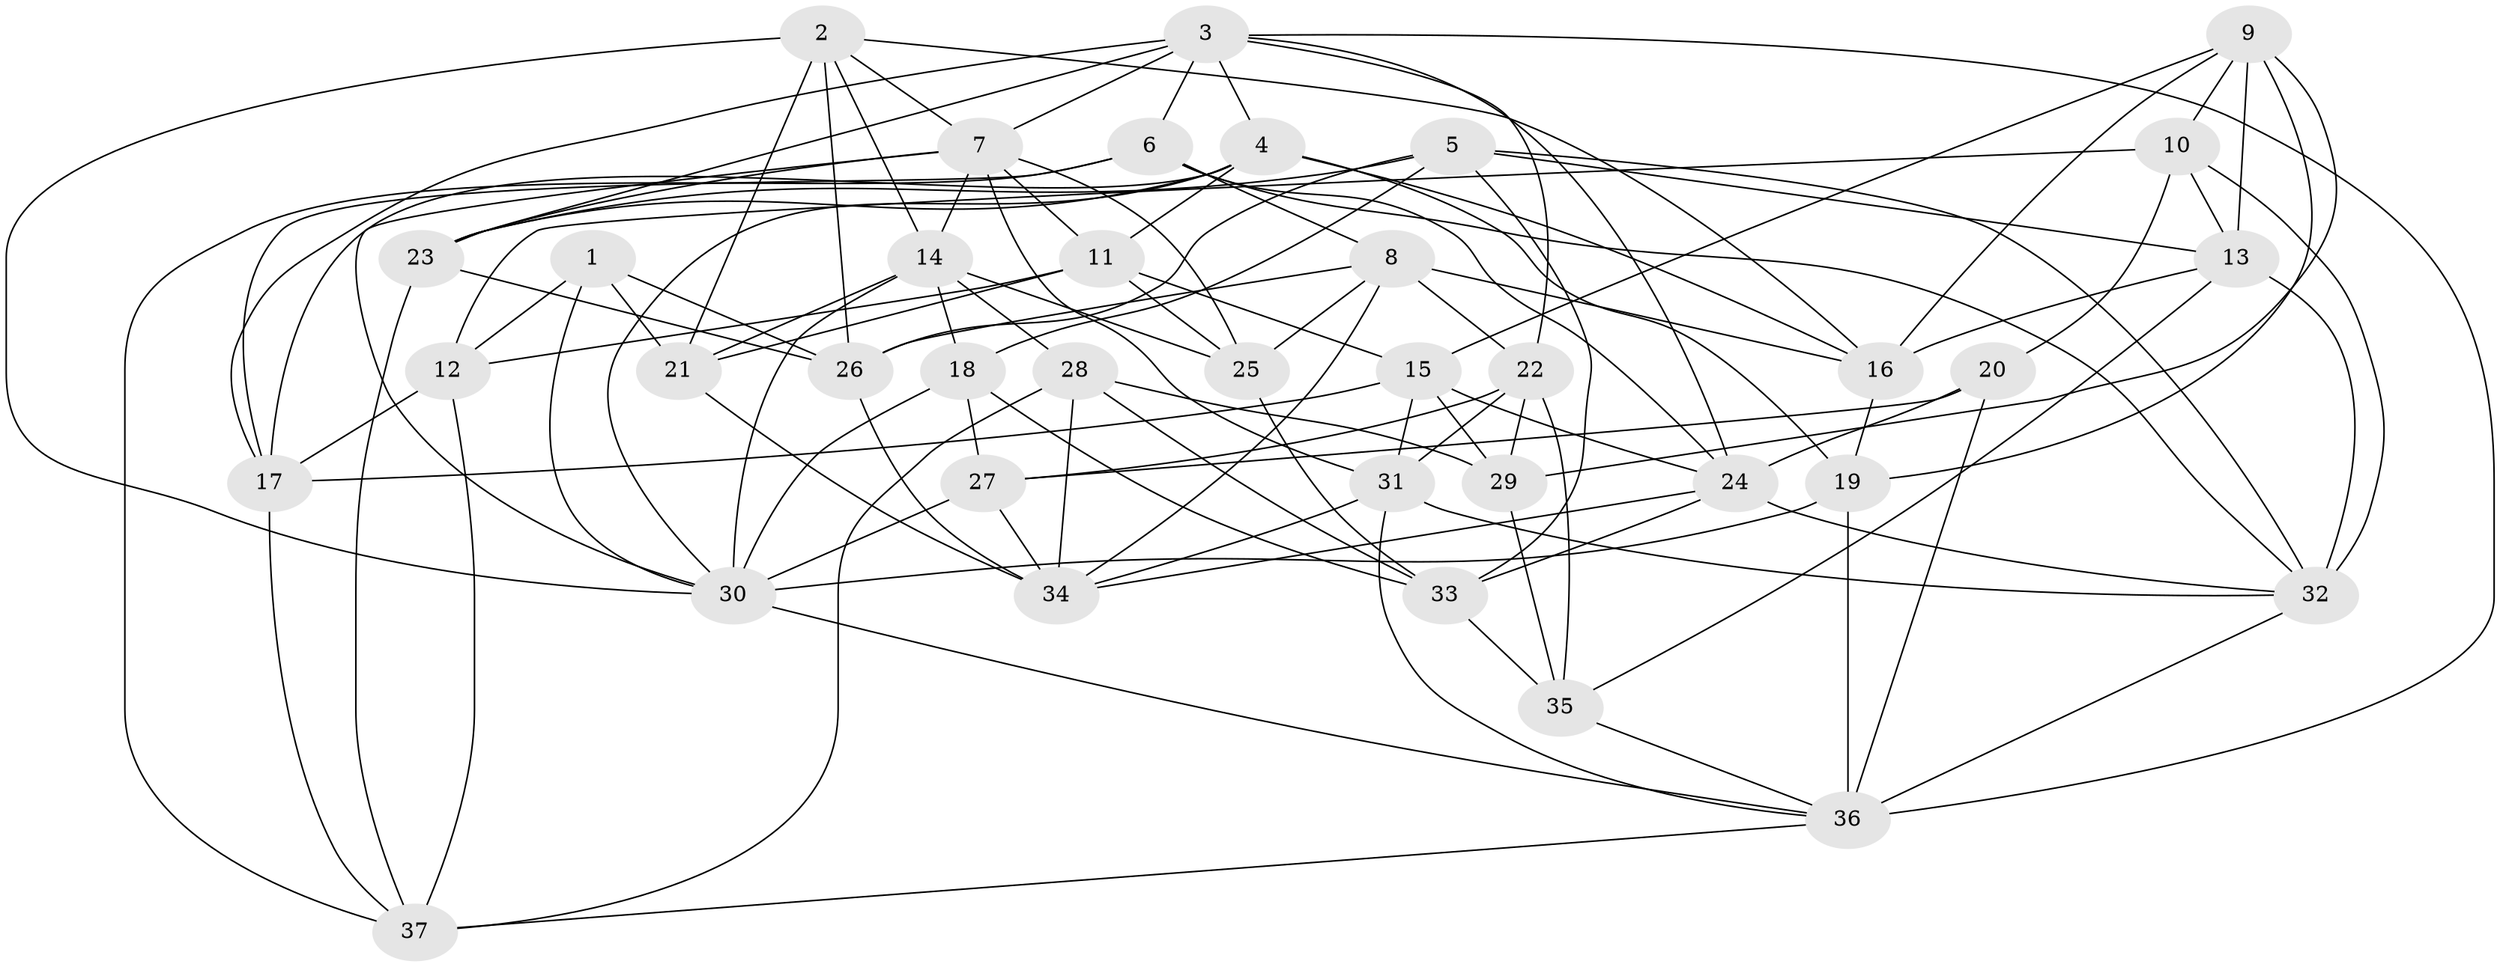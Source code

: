 // original degree distribution, {4: 1.0}
// Generated by graph-tools (version 1.1) at 2025/38/03/04/25 23:38:14]
// undirected, 37 vertices, 111 edges
graph export_dot {
  node [color=gray90,style=filled];
  1;
  2;
  3;
  4;
  5;
  6;
  7;
  8;
  9;
  10;
  11;
  12;
  13;
  14;
  15;
  16;
  17;
  18;
  19;
  20;
  21;
  22;
  23;
  24;
  25;
  26;
  27;
  28;
  29;
  30;
  31;
  32;
  33;
  34;
  35;
  36;
  37;
  1 -- 12 [weight=1.0];
  1 -- 21 [weight=1.0];
  1 -- 26 [weight=1.0];
  1 -- 30 [weight=1.0];
  2 -- 7 [weight=1.0];
  2 -- 14 [weight=1.0];
  2 -- 16 [weight=1.0];
  2 -- 21 [weight=1.0];
  2 -- 26 [weight=1.0];
  2 -- 30 [weight=1.0];
  3 -- 4 [weight=1.0];
  3 -- 6 [weight=1.0];
  3 -- 7 [weight=1.0];
  3 -- 17 [weight=1.0];
  3 -- 22 [weight=1.0];
  3 -- 23 [weight=1.0];
  3 -- 24 [weight=1.0];
  3 -- 36 [weight=1.0];
  4 -- 11 [weight=1.0];
  4 -- 16 [weight=1.0];
  4 -- 17 [weight=1.0];
  4 -- 19 [weight=2.0];
  4 -- 23 [weight=1.0];
  4 -- 30 [weight=1.0];
  5 -- 13 [weight=1.0];
  5 -- 18 [weight=1.0];
  5 -- 23 [weight=1.0];
  5 -- 26 [weight=1.0];
  5 -- 32 [weight=1.0];
  5 -- 33 [weight=1.0];
  6 -- 8 [weight=1.0];
  6 -- 17 [weight=1.0];
  6 -- 24 [weight=1.0];
  6 -- 32 [weight=1.0];
  6 -- 37 [weight=1.0];
  7 -- 11 [weight=1.0];
  7 -- 14 [weight=1.0];
  7 -- 23 [weight=1.0];
  7 -- 25 [weight=1.0];
  7 -- 30 [weight=1.0];
  7 -- 31 [weight=1.0];
  8 -- 16 [weight=1.0];
  8 -- 22 [weight=1.0];
  8 -- 25 [weight=1.0];
  8 -- 26 [weight=1.0];
  8 -- 34 [weight=1.0];
  9 -- 10 [weight=1.0];
  9 -- 13 [weight=1.0];
  9 -- 15 [weight=1.0];
  9 -- 16 [weight=1.0];
  9 -- 19 [weight=1.0];
  9 -- 29 [weight=1.0];
  10 -- 12 [weight=2.0];
  10 -- 13 [weight=1.0];
  10 -- 20 [weight=1.0];
  10 -- 32 [weight=1.0];
  11 -- 12 [weight=1.0];
  11 -- 15 [weight=1.0];
  11 -- 21 [weight=1.0];
  11 -- 25 [weight=1.0];
  12 -- 17 [weight=1.0];
  12 -- 37 [weight=1.0];
  13 -- 16 [weight=1.0];
  13 -- 32 [weight=1.0];
  13 -- 35 [weight=1.0];
  14 -- 18 [weight=2.0];
  14 -- 21 [weight=1.0];
  14 -- 25 [weight=1.0];
  14 -- 28 [weight=1.0];
  14 -- 30 [weight=1.0];
  15 -- 17 [weight=1.0];
  15 -- 24 [weight=1.0];
  15 -- 29 [weight=1.0];
  15 -- 31 [weight=1.0];
  16 -- 19 [weight=1.0];
  17 -- 37 [weight=1.0];
  18 -- 27 [weight=3.0];
  18 -- 30 [weight=1.0];
  18 -- 33 [weight=1.0];
  19 -- 30 [weight=1.0];
  19 -- 36 [weight=3.0];
  20 -- 24 [weight=1.0];
  20 -- 27 [weight=1.0];
  20 -- 36 [weight=1.0];
  21 -- 34 [weight=2.0];
  22 -- 27 [weight=1.0];
  22 -- 29 [weight=1.0];
  22 -- 31 [weight=1.0];
  22 -- 35 [weight=1.0];
  23 -- 26 [weight=1.0];
  23 -- 37 [weight=1.0];
  24 -- 32 [weight=2.0];
  24 -- 33 [weight=1.0];
  24 -- 34 [weight=1.0];
  25 -- 33 [weight=2.0];
  26 -- 34 [weight=1.0];
  27 -- 30 [weight=2.0];
  27 -- 34 [weight=1.0];
  28 -- 29 [weight=2.0];
  28 -- 33 [weight=1.0];
  28 -- 34 [weight=1.0];
  28 -- 37 [weight=1.0];
  29 -- 35 [weight=1.0];
  30 -- 36 [weight=1.0];
  31 -- 32 [weight=1.0];
  31 -- 34 [weight=1.0];
  31 -- 36 [weight=1.0];
  32 -- 36 [weight=1.0];
  33 -- 35 [weight=2.0];
  35 -- 36 [weight=1.0];
  36 -- 37 [weight=1.0];
}
